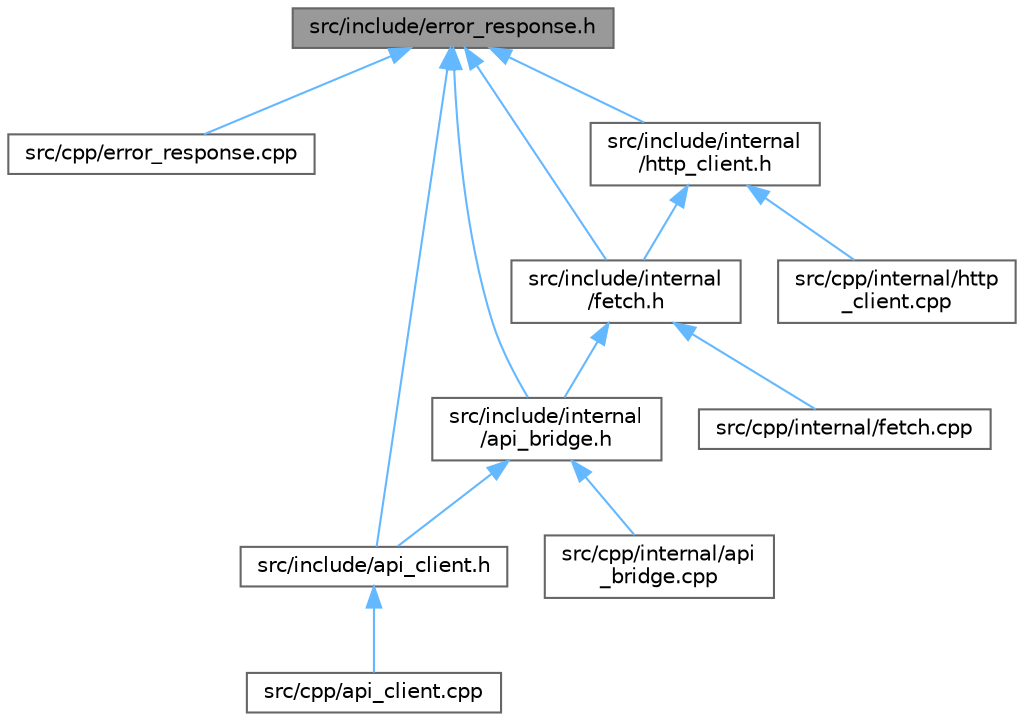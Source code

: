 digraph "src/include/error_response.h"
{
 // LATEX_PDF_SIZE
  bgcolor="transparent";
  edge [fontname=Helvetica,fontsize=10,labelfontname=Helvetica,labelfontsize=10];
  node [fontname=Helvetica,fontsize=10,shape=box,height=0.2,width=0.4];
  Node1 [label="src/include/error_response.h",height=0.2,width=0.4,color="gray40", fillcolor="grey60", style="filled", fontcolor="black",tooltip="Error response."];
  Node1 -> Node2 [dir="back",color="steelblue1",style="solid"];
  Node2 [label="src/cpp/error_response.cpp",height=0.2,width=0.4,color="grey40", fillcolor="white", style="filled",URL="$error__response_8cpp.html",tooltip="error_response.hの実装。"];
  Node1 -> Node3 [dir="back",color="steelblue1",style="solid"];
  Node3 [label="src/include/api_client.h",height=0.2,width=0.4,color="grey40", fillcolor="white", style="filled",URL="$api__client_8h.html",tooltip=" "];
  Node3 -> Node4 [dir="back",color="steelblue1",style="solid"];
  Node4 [label="src/cpp/api_client.cpp",height=0.2,width=0.4,color="grey40", fillcolor="white", style="filled",URL="$api__client_8cpp.html",tooltip=" "];
  Node1 -> Node5 [dir="back",color="steelblue1",style="solid"];
  Node5 [label="src/include/internal\l/api_bridge.h",height=0.2,width=0.4,color="grey40", fillcolor="white", style="filled",URL="$api__bridge_8h.html",tooltip="APIclientとAPI一つ一つを結びつける。"];
  Node5 -> Node6 [dir="back",color="steelblue1",style="solid"];
  Node6 [label="src/cpp/internal/api\l_bridge.cpp",height=0.2,width=0.4,color="grey40", fillcolor="white", style="filled",URL="$api__bridge_8cpp.html",tooltip=" "];
  Node5 -> Node3 [dir="back",color="steelblue1",style="solid"];
  Node1 -> Node7 [dir="back",color="steelblue1",style="solid"];
  Node7 [label="src/include/internal\l/fetch.h",height=0.2,width=0.4,color="grey40", fillcolor="white", style="filled",URL="$fetch_8h.html",tooltip="fetch.hの実装"];
  Node7 -> Node8 [dir="back",color="steelblue1",style="solid"];
  Node8 [label="src/cpp/internal/fetch.cpp",height=0.2,width=0.4,color="grey40", fillcolor="white", style="filled",URL="$fetch_8cpp.html",tooltip=" "];
  Node7 -> Node5 [dir="back",color="steelblue1",style="solid"];
  Node1 -> Node9 [dir="back",color="steelblue1",style="solid"];
  Node9 [label="src/include/internal\l/http_client.h",height=0.2,width=0.4,color="grey40", fillcolor="white", style="filled",URL="$http__client_8h.html",tooltip="HTTPクライアント。"];
  Node9 -> Node10 [dir="back",color="steelblue1",style="solid"];
  Node10 [label="src/cpp/internal/http\l_client.cpp",height=0.2,width=0.4,color="grey40", fillcolor="white", style="filled",URL="$http__client_8cpp.html",tooltip="http_client.hの実装。"];
  Node9 -> Node7 [dir="back",color="steelblue1",style="solid"];
}
